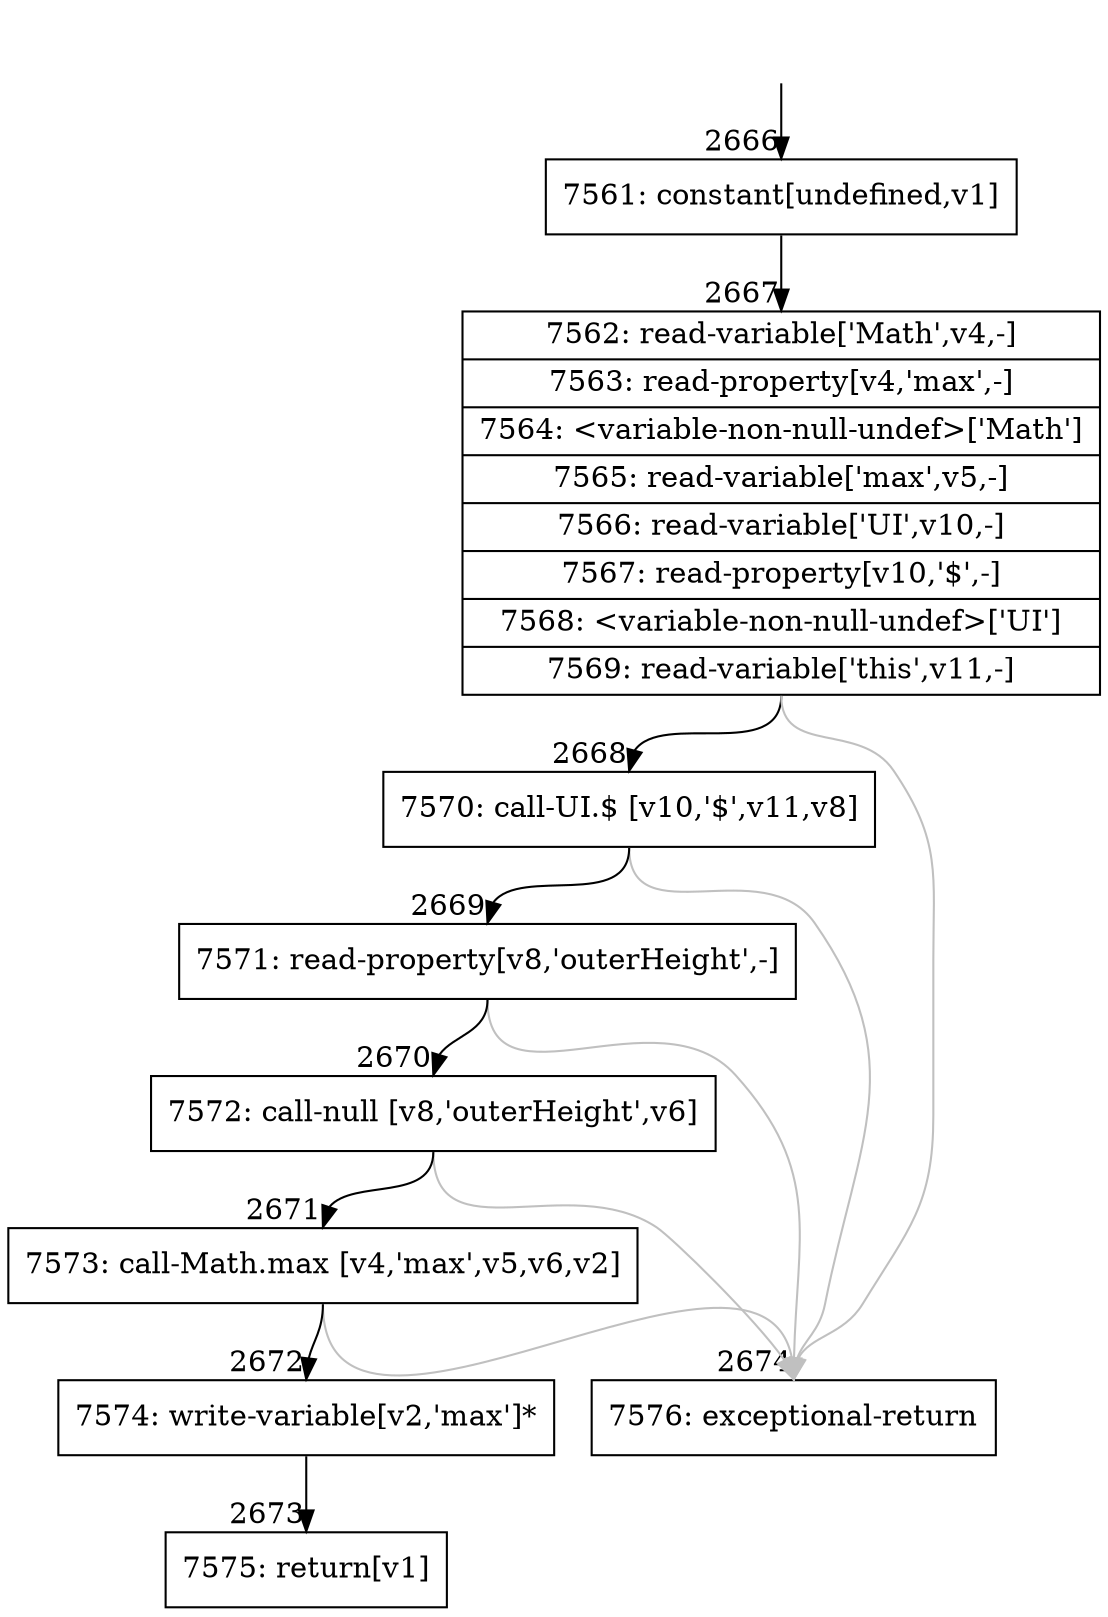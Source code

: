 digraph {
rankdir="TD"
BB_entry209[shape=none,label=""];
BB_entry209 -> BB2666 [tailport=s, headport=n, headlabel="    2666"]
BB2666 [shape=record label="{7561: constant[undefined,v1]}" ] 
BB2666 -> BB2667 [tailport=s, headport=n, headlabel="      2667"]
BB2667 [shape=record label="{7562: read-variable['Math',v4,-]|7563: read-property[v4,'max',-]|7564: \<variable-non-null-undef\>['Math']|7565: read-variable['max',v5,-]|7566: read-variable['UI',v10,-]|7567: read-property[v10,'$',-]|7568: \<variable-non-null-undef\>['UI']|7569: read-variable['this',v11,-]}" ] 
BB2667 -> BB2668 [tailport=s, headport=n, headlabel="      2668"]
BB2667 -> BB2674 [tailport=s, headport=n, color=gray, headlabel="      2674"]
BB2668 [shape=record label="{7570: call-UI.$ [v10,'$',v11,v8]}" ] 
BB2668 -> BB2669 [tailport=s, headport=n, headlabel="      2669"]
BB2668 -> BB2674 [tailport=s, headport=n, color=gray]
BB2669 [shape=record label="{7571: read-property[v8,'outerHeight',-]}" ] 
BB2669 -> BB2670 [tailport=s, headport=n, headlabel="      2670"]
BB2669 -> BB2674 [tailport=s, headport=n, color=gray]
BB2670 [shape=record label="{7572: call-null [v8,'outerHeight',v6]}" ] 
BB2670 -> BB2671 [tailport=s, headport=n, headlabel="      2671"]
BB2670 -> BB2674 [tailport=s, headport=n, color=gray]
BB2671 [shape=record label="{7573: call-Math.max [v4,'max',v5,v6,v2]}" ] 
BB2671 -> BB2672 [tailport=s, headport=n, headlabel="      2672"]
BB2671 -> BB2674 [tailport=s, headport=n, color=gray]
BB2672 [shape=record label="{7574: write-variable[v2,'max']*}" ] 
BB2672 -> BB2673 [tailport=s, headport=n, headlabel="      2673"]
BB2673 [shape=record label="{7575: return[v1]}" ] 
BB2674 [shape=record label="{7576: exceptional-return}" ] 
//#$~ 2077
}
